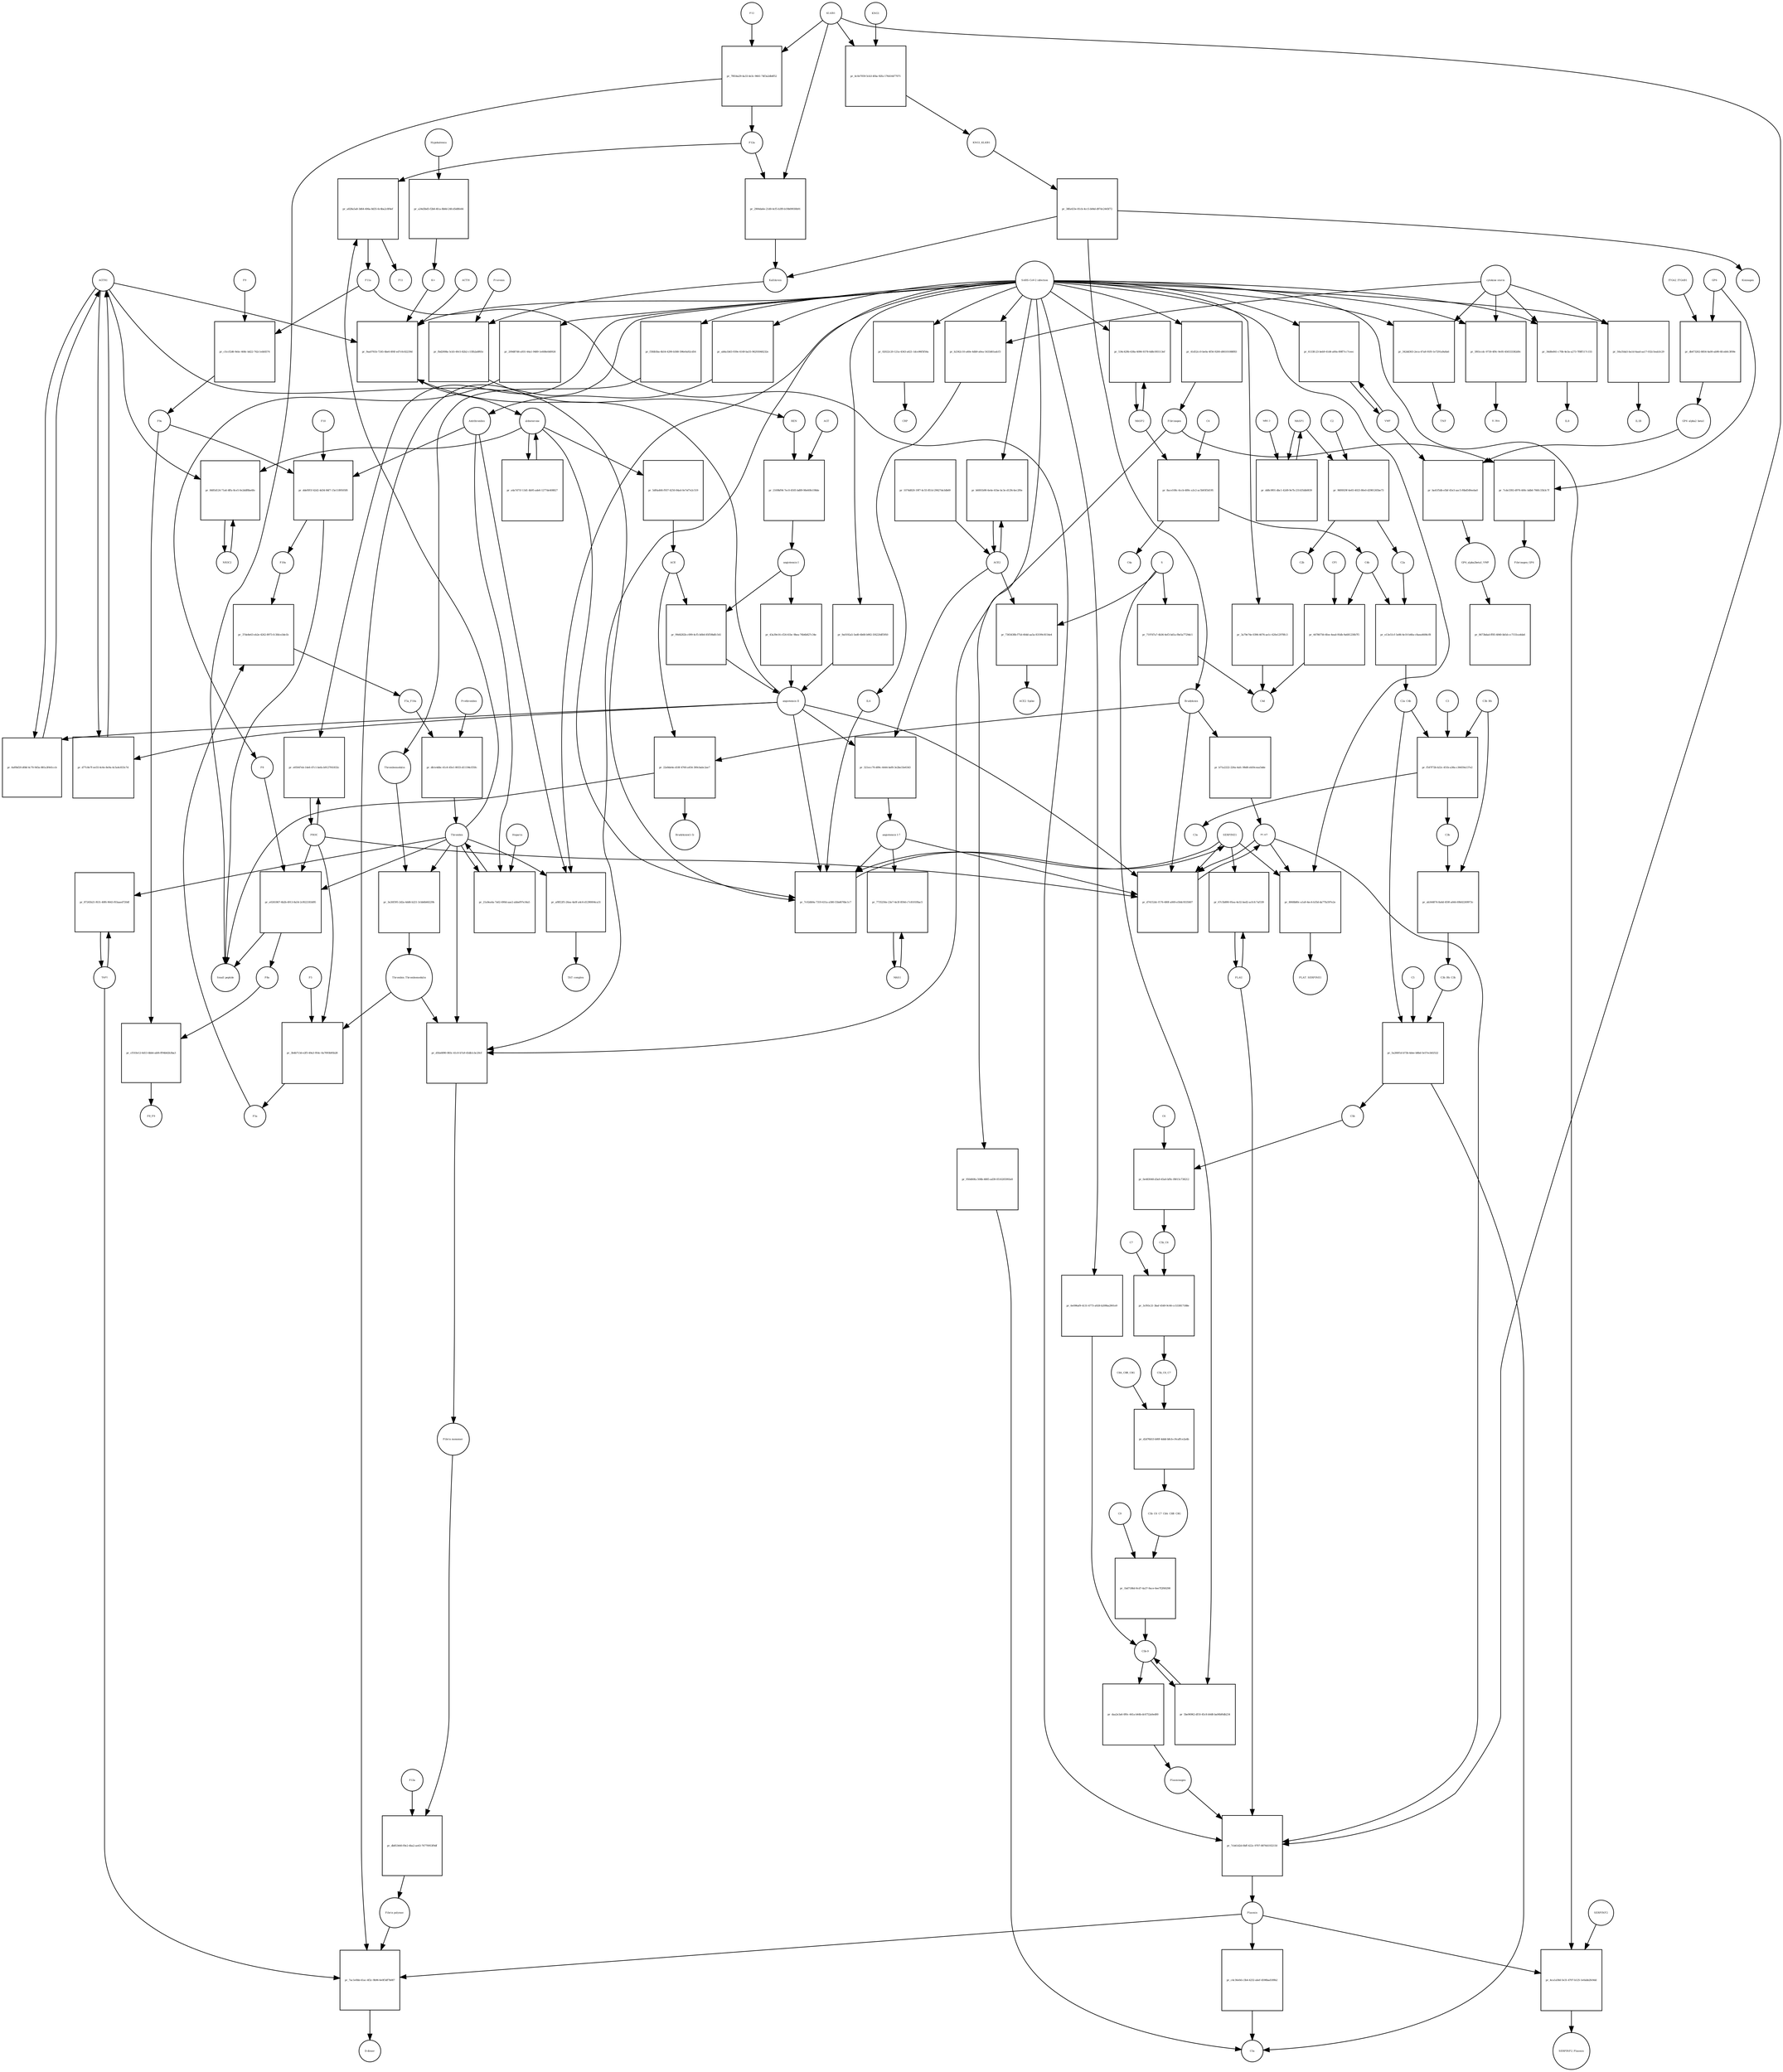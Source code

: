strict digraph  {
F8 [annotation="urn_miriam_hgnc_3546|urn_miriam_taxonomy_9606", bipartite=0, cls=macromolecule, fontsize=4, label=F8, shape=circle];
"pr_e0261867-4b2b-4913-8a54-2cf622183d95" [annotation="", bipartite=1, cls=process, fontsize=4, label="pr_e0261867-4b2b-4913-8a54-2cf622183d95", shape=square];
"Small peptide" [annotation=urn_miriam_mesh_D010446, bipartite=0, cls=macromolecule, fontsize=4, label="Small peptide", shape=circle];
F8a [annotation="urn_miriam_hgnc.symbol_F8|urn_miriam_mesh_D015944|urn_miriam_taxonomy_9606", bipartite=0, cls=macromolecule, fontsize=4, label=F8a, shape=circle];
Thrombin [annotation="urn_miriam_hgnc_3535|urn_miriam_taxonomy_9606", bipartite=0, cls=macromolecule, fontsize=4, label=Thrombin, shape=circle];
PROC [annotation="urn_miriam_hgnc_9451|urn_miriam_taxonomy_9606", bipartite=0, cls=macromolecule, fontsize=4, label=PROC, shape=circle];
AGTR1 [annotation=urn_miriam_hgnc_336, bipartite=0, cls=macromolecule, fontsize=4, label=AGTR1, shape=circle];
"pr_6af0bf20-d0bf-4c70-945a-881a3f441ccb" [annotation="", bipartite=1, cls=process, fontsize=4, label="pr_6af0bf20-d0bf-4c70-945a-881a3f441ccb", shape=square];
"angiotensin II" [annotation="urn_miriam_obo.chebi_CHEBI%3A2718|urn_miriam_taxonomy_9606", bipartite=0, cls="simple chemical", fontsize=4, label="angiotensin II", shape=circle];
NR3C2 [annotation="", bipartite=0, cls=macromolecule, fontsize=4, label=NR3C2, shape=circle];
"pr_8485d124-71a6-4ffa-8ce5-0e2ddf8be6fe" [annotation="", bipartite=1, cls=process, fontsize=4, label="pr_8485d124-71a6-4ffa-8ce5-0e2ddf8be6fe", shape=square];
aldosterone [annotation="urn_miriam_obo.chebi_CHEBI%3A27584", bipartite=0, cls="simple chemical", fontsize=4, label=aldosterone, shape=circle];
"pr_a4a7d71f-13d1-4b95-ade6-1277de408827" [annotation="", bipartite=1, cls=process, fontsize=4, label="pr_a4a7d71f-13d1-4b95-ade6-1277de408827", shape=square];
SERPINE1 [annotation="", bipartite=0, cls=macromolecule, fontsize=4, label=SERPINE1, shape=circle];
"pr_7c02db9a-7319-431a-a580-55bd476bc1c7" [annotation="", bipartite=1, cls=process, fontsize=4, label="pr_7c02db9a-7319-431a-a580-55bd476bc1c7", shape=square];
"angiotensin I-7" [annotation="urn_miriam_obo.chebi_CHEBI%3A55438|urn_miriam_taxonomy_9606", bipartite=0, cls="simple chemical", fontsize=4, label="angiotensin I-7", shape=circle];
IL6 [annotation="urn_miriam_hgnc_6018|urn_miriam_taxonomy_9606", bipartite=0, cls=macromolecule, fontsize=4, label=IL6, shape=circle];
"pr_9aa0761b-7245-4be6-8f4f-ed7c0c82239d" [annotation="", bipartite=1, cls=process, fontsize=4, label="pr_9aa0761b-7245-4be6-8f4f-ed7c0c82239d", shape=square];
"SARS-CoV-2 infection" [annotation="urn_miriam_taxonomy_2697049|urn_miriam_mesh_D012327", bipartite=0, cls=phenotype, fontsize=4, label="SARS-CoV-2 infection", shape=circle];
"K+" [annotation="urn_miriam_obo.chebi_CHEBI%3A29103", bipartite=0, cls="simple chemical", fontsize=4, label="K+", shape=circle];
ACTH [annotation=urn_miriam_hgnc_9201, bipartite=0, cls="simple chemical", fontsize=4, label=ACTH, shape=circle];
"pr_9a0192a5-5ed0-4b68-b902-5f4220df5950" [annotation="", bipartite=1, cls=process, fontsize=4, label="pr_9a0192a5-5ed0-4b68-b902-5f4220df5950", shape=square];
Bradykinin [annotation="urn_miriam_obo.chebi_CHEBI%3A3165|urn_miriam_taxonomy_9606", bipartite=0, cls=macromolecule, fontsize=4, label=Bradykinin, shape=circle];
"pr_22e8de4e-d18f-4760-a454-300cbabc2ae7" [annotation="", bipartite=1, cls=process, fontsize=4, label="pr_22e8de4e-d18f-4760-a454-300cbabc2ae7", shape=square];
"Bradykinin(1-5)" [annotation="urn_miriam_mesh_C079000|urn_miriam_taxonomy_9606", bipartite=0, cls=macromolecule, fontsize=4, label="Bradykinin(1-5)", shape=circle];
ACE [annotation="urn_miriam_hgnc_2707|urn_miriam_taxonomy_9606", bipartite=0, cls=macromolecule, fontsize=4, label=ACE, shape=circle];
"pr_b71a2222-226a-4afc-98d8-eb50ceaa5dde" [annotation="", bipartite=1, cls=process, fontsize=4, label="pr_b71a2222-226a-4afc-98d8-eb50ceaa5dde", shape=square];
PLAT [annotation="urn_miriam_hgnc_9051|urn_miriam_taxonomy_9606", bipartite=0, cls=macromolecule, fontsize=4, label=PLAT, shape=circle];
"pr_d77c8e7f-ee55-4c6e-8e9a-4c5a4c833c7d" [annotation="", bipartite=1, cls=process, fontsize=4, label="pr_d77c8e7f-ee55-4c6e-8e9a-4c5a4c833c7d", shape=square];
MAS1 [annotation="", bipartite=0, cls=macromolecule, fontsize=4, label=MAS1, shape=circle];
"pr_7735256e-23e7-4e3f-859d-c7c8101f8ac5" [annotation="", bipartite=1, cls=process, fontsize=4, label="pr_7735256e-23e7-4e3f-859d-c7c8101f8ac5", shape=square];
Fibrinogen [annotation="urn_miriam_pubmed_19296670|urn_miriam_obo.go_GO%3A0005577|urn_miriam_hgnc_3661|urn_miriam_hgnc_3662|urn_miriam_hgnc_3694|urn_miriam_taxonomy_9606", bipartite=0, cls=complex, fontsize=4, label=Fibrinogen, shape=circle];
"pr_7cde3392-d976-400c-bdb6-766fc33b3c7f" [annotation="", bipartite=1, cls=process, fontsize=4, label="pr_7cde3392-d976-400c-bdb6-766fc33b3c7f", shape=square];
GP6 [annotation="urn_miriam_hgnc_HGNC%3A14388|urn_miriam_taxonomy_9606", bipartite=0, cls=macromolecule, fontsize=4, label=GP6, shape=circle];
Fibrinogen_GP6 [annotation="urn_miriam_pubmed_19296670|urn_miriam_obo.go_GO%3A0005577|urn_miriam_hgnc_HGNC%3A14388|urn_miriam_taxonomy_9606", bipartite=0, cls=complex, fontsize=4, label=Fibrinogen_GP6, shape=circle];
GP6_alpha2_beta1 [annotation="urn_miriam_pubmed_25051961|urn_miriam_taxonomy_10090|urn_miriam_hgnc_14338|urn_miriam_hgnc_6137|urn_miriam_hgnc_6153", bipartite=0, cls=complex, fontsize=4, label=GP6_alpha2_beta1, shape=circle];
"pr_ba41f5db-e5bf-45e3-aac5-f6bd549eeba0" [annotation="", bipartite=1, cls=process, fontsize=4, label="pr_ba41f5db-e5bf-45e3-aac5-f6bd549eeba0", shape=square];
VWF [annotation="urn_miriam_hgnc_12726|urn_miriam_taxonomy_9606", bipartite=0, cls=macromolecule, fontsize=4, label=VWF, shape=circle];
GP6_alpha2beta1_VWF [annotation="urn_miriam_pubmed_25051961|urn_miriam_taxonomy_10090|urn_miriam_hgnc_14338|urn_miriam_hgnc_6137|urn_miriam_hgnc_6153|urn_miriam_hgnc_12726", bipartite=0, cls=complex, fontsize=4, label=GP6_alpha2beta1_VWF, shape=circle];
"pr_db473262-8854-4a00-ab90-6fceb0c3f09e" [annotation="", bipartite=1, cls=process, fontsize=4, label="pr_db473262-8854-4a00-ab90-6fceb0c3f09e", shape=square];
ITGA2_ITGAB1 [annotation="urn_miriam_intact_EBI-16428357|urn_miriam_hgnc_6137|urn_miriam_hgnc_6153|urn_miriam_taxonomy_9606", bipartite=0, cls=complex, fontsize=4, label=ITGA2_ITGAB1, shape=circle];
"pr_8473bdad-ff85-4840-bb5d-cc7155ca4da6" [annotation="", bipartite=1, cls="omitted process", fontsize=4, label="pr_8473bdad-ff85-4840-bb5d-cc7155ca4da6", shape=square];
"Fibrin polymer" [annotation="urn_miriam_mesh_C465961|urn_miriam_taxonomy_9606", bipartite=0, cls=macromolecule, fontsize=4, label="Fibrin polymer", shape=circle];
"pr_7ac1e0bb-41ac-4f2c-9b96-6e0f3df7b087" [annotation="", bipartite=1, cls=process, fontsize=4, label="pr_7ac1e0bb-41ac-4f2c-9b96-6e0f3df7b087", shape=square];
"D-dimer" [annotation="urn_miriam_pubmed_19008457|urn_miriam_mesh_C036309|urn_miriam_taxonomy_9606", bipartite=0, cls=macromolecule, fontsize=4, label="D-dimer", shape=circle];
Plasmin [annotation="urn_miriam_hgnc.symbol_PLG|urn_miriam_mesh_D005341|urn_miriam_brenda_3.4.21.7|urn_miriam_taxonomy_9606", bipartite=0, cls=macromolecule, fontsize=4, label=Plasmin, shape=circle];
TAFI [annotation="urn_miriam_hgnc_1546|urn_miriam_taxonomy_9606", bipartite=0, cls=macromolecule, fontsize=4, label=TAFI, shape=circle];
"Fibrin monomer" [annotation="urn_miriam_mesh_C011468|urn_miriam_taxonomy_9606", bipartite=0, cls=macromolecule, fontsize=4, label="Fibrin monomer", shape=circle];
"pr_db853440-f0e2-4ba2-ae43-76770953f9df" [annotation="", bipartite=1, cls=process, fontsize=4, label="pr_db853440-f0e2-4ba2-ae43-76770953f9df", shape=square];
F13a [annotation="urn_miriam_hgnc.symbol_F13|urn_miriam_mesh_D026122|urn_miriam_brenda_2.3.2.13|urn_miriam_taxonomy_9606", bipartite=0, cls=macromolecule, fontsize=4, label=F13a, shape=circle];
"pr_342dd363-2eca-47a8-91f0-1e7291a9a8a6" [annotation="", bipartite=1, cls=process, fontsize=4, label="pr_342dd363-2eca-47a8-91f0-1e7291a9a8a6", shape=square];
TNF [annotation="urn_miriam_hgnc_11892|urn_miriam_taxonomy_9606", bipartite=0, cls=macromolecule, fontsize=4, label=TNF, shape=circle];
"cytokine storm" [annotation="urn_miriam_pubmed_2504360|urn_miriam_taxonomy_9606", bipartite=0, cls=phenotype, fontsize=4, label="cytokine storm", shape=circle];
"pr_c4c36e0d-c3b4-4232-abef-4598bad189b2" [annotation="", bipartite=1, cls=process, fontsize=4, label="pr_c4c36e0d-c3b4-4232-abef-4598bad189b2", shape=square];
C5a [annotation="urn_miriam_hgnc.symbol_C5|urn_miriam_mesh_D015936|urn_miriam_taxonomy_9606", bipartite=0, cls=macromolecule, fontsize=4, label=C5a, shape=circle];
"pr_daa2e3a6-0f0c-441a-b44b-dc6752a0ed00" [annotation="", bipartite=1, cls=process, fontsize=4, label="pr_daa2e3a6-0f0c-441a-b44b-dc6752a0ed00", shape=square];
Plasminogen [annotation="urn_miriam_hgnc_9071|urn_miriam_taxonomy_9606", bipartite=0, cls=macromolecule, fontsize=4, label=Plasminogen, shape=circle];
"C5b-9" [annotation="urn_miriam_obo.go_GO%3A0005579|urn_miriam_mesh_D015938|urn_miriam_mesh_D050776|urn_miriam_hgnc_1339|urn_miriam_hgnc_1346|urn_miriam_hgnc_1352|urn_miriam_hgnc_1353|urn_miriam_hgnc_1354|urn_miriam_hgnc_1358|urn_miriam_taxonomy_9606", bipartite=0, cls=complex, fontsize=4, label="C5b-9", shape=circle];
C2 [annotation="urn_miriam_hgnc_1248|urn_miriam_taxonomy_9606", bipartite=0, cls=macromolecule, fontsize=4, label=C2, shape=circle];
"pr_96f6929f-6e65-4023-80e0-d2981265be73" [annotation="", bipartite=1, cls=process, fontsize=4, label="pr_96f6929f-6e65-4023-80e0-d2981265be73", shape=square];
C2a [annotation="urn_miriam_hgnc.symbol_C2|urn_miriam_mesh_D050678|urn_miriam_taxonomy_9606", bipartite=0, cls=macromolecule, fontsize=4, label=C2a, shape=circle];
C2b [annotation="urn_miriam_hgnc.symbol_C2|urn_miriam_mesh_D050679|urn_miriam_taxonomy_9606", bipartite=0, cls=macromolecule, fontsize=4, label=C2b, shape=circle];
MASP1 [annotation="urn_miriam_hgnc_6901|urn_miriam_taxonomy_9606", bipartite=0, cls=macromolecule, fontsize=4, label=MASP1, shape=circle];
"pr_5f65ccdc-9730-4f9c-9e95-456533382d9c" [annotation="", bipartite=1, cls=process, fontsize=4, label="pr_5f65ccdc-9730-4f9c-9e95-456533382d9c", shape=square];
IL2RA [annotation="urn_miriam_hgnc_6008|urn_miriam_taxonomy_9606", bipartite=0, cls=macromolecule, fontsize=4, label=IL2RA, shape=circle];
"pr_34d8e841-c70b-4e3a-a273-7f8ff117c155" [annotation="", bipartite=1, cls=process, fontsize=4, label="pr_34d8e841-c70b-4e3a-a273-7f8ff117c155", shape=square];
IL8 [annotation="urn_miriam_hgnc_6025|urn_miriam_taxonomy_9606", bipartite=0, cls=macromolecule, fontsize=4, label=IL8, shape=circle];
"pr_950d60fa-508b-4885-ad39-0516205993e8" [annotation="", bipartite=1, cls=process, fontsize=4, label="pr_950d60fa-508b-4885-ad39-0516205993e8", shape=square];
"pr_b2342c10-a40e-4db9-a0ea-5433d61adcf3" [annotation="", bipartite=1, cls=process, fontsize=4, label="pr_b2342c10-a40e-4db9-a0ea-5433d61adcf3", shape=square];
"pr_50a35da5-ba1d-4aad-aa17-032c5eab3c29" [annotation="", bipartite=1, cls=process, fontsize=4, label="pr_50a35da5-ba1d-4aad-aa17-032c5eab3c29", shape=square];
IL1B [annotation="urn_miriam_hgnc_5992|urn_miriam_taxonomy_9606", bipartite=0, cls=macromolecule, fontsize=4, label=IL1B, shape=circle];
Prorenin [annotation="urn_miriam_hgnc_9958|urn_miriam_taxonomy_9606", bipartite=0, cls=macromolecule, fontsize=4, label=Prorenin, shape=circle];
"pr_fbd2008a-5cb5-49c5-82b2-c15fb2a8f65c" [annotation="", bipartite=1, cls=process, fontsize=4, label="pr_fbd2008a-5cb5-49c5-82b2-c15fb2a8f65c", shape=square];
REN [annotation="urn_miriam_hgnc.symbol_REN|urn_miriam_taxonomy_9606", bipartite=0, cls=macromolecule, fontsize=4, label=REN, shape=circle];
Kallikrein [annotation="urn_miriam_hgnc.symbol_KLKB1|urn_miriam_mesh_D020842|urn_miriam_brenda_3.4.21.34|urn_miriam_taxonomy_9606", bipartite=0, cls=macromolecule, fontsize=4, label=Kallikrein, shape=circle];
KLKB1 [annotation="urn_miriam_hgnc_6371|urn_miriam_taxonomy_9606", bipartite=0, cls=macromolecule, fontsize=4, label=KLKB1, shape=circle];
"pr_2904da6e-21d0-4cf5-b3f9-b19b09930b91" [annotation="", bipartite=1, cls=process, fontsize=4, label="pr_2904da6e-21d0-4cf5-b3f9-b19b09930b91", shape=square];
F12a [annotation="urn_miriam_hgnc.symbol_F12|urn_miriam_mesh_D015956|urn_miriam_brenda_3.4.21.38|urn_miriam_taxonomy_9606", bipartite=0, cls=macromolecule, fontsize=4, label=F12a, shape=circle];
"pr_f3fdb5ba-4b54-4290-b588-596e0a92cd54" [annotation="", bipartite=1, cls=process, fontsize=4, label="pr_f3fdb5ba-4b54-4290-b588-596e0a92cd54", shape=square];
Thrombomodulin [annotation="urn_miriam_hgnc_11784|urn_miriam_taxonomy_9606", bipartite=0, cls=macromolecule, fontsize=4, label=Thrombomodulin, shape=circle];
"pr_4ca1a58d-5e31-4707-b125-1e0abb2fe9dd" [annotation="", bipartite=1, cls=process, fontsize=4, label="pr_4ca1a58d-5e31-4707-b125-1e0abb2fe9dd", shape=square];
SERPINF2 [annotation="urn_miriam_hgnc_9075|urn_miriam_taxonomy_9606", bipartite=0, cls=macromolecule, fontsize=4, label=SERPINF2, shape=circle];
SERPINF2_Plasmin [annotation="urn_miriam_pubmed_2437112|urn_miriam_biogrid_314240|urn_miriam_hgnc_9075|urn_miriam_mesh_D005341|urn_miriam_taxonomy_9606", bipartite=0, cls=complex, fontsize=4, label=SERPINF2_Plasmin, shape=circle];
"pr_3a79e74e-0396-4676-ae1c-620e12978fc3" [annotation="", bipartite=1, cls=process, fontsize=4, label="pr_3a79e74e-0396-4676-ae1c-620e12978fc3", shape=square];
C4d [annotation="urn_miriam_hgnc.symbol_C4b|urn_miriam_mesh_C032261|urn_miriam_taxonomy_9606", bipartite=0, cls=macromolecule, fontsize=4, label=C4d, shape=circle];
"pr_6e096af9-4131-4773-a928-b209ba2901e9" [annotation="", bipartite=1, cls=process, fontsize=4, label="pr_6e096af9-4131-4773-a928-b209ba2901e9", shape=square];
"pr_e05047eb-14e6-47c1-befa-b9127f41832c" [annotation="", bipartite=1, cls=process, fontsize=4, label="pr_e05047eb-14e6-47c1-befa-b9127f41832c", shape=square];
"pr_6133fc23-beb9-41d4-a00a-89ff7cc7ceec" [annotation="", bipartite=1, cls=process, fontsize=4, label="pr_6133fc23-beb9-41d4-a00a-89ff7cc7ceec", shape=square];
"pr_02022c20-121a-4343-a621-1dce96f5f56a" [annotation="", bipartite=1, cls=process, fontsize=4, label="pr_02022c20-121a-4343-a621-1dce96f5f56a", shape=square];
CRP [annotation="urn_miriam_hgnc_2367|urn_miriam_taxonomy_9606", bipartite=0, cls=macromolecule, fontsize=4, label=CRP, shape=circle];
"pr_5be96962-df10-45c8-b0d8-ba06bf6db234" [annotation="", bipartite=1, cls=process, fontsize=4, label="pr_5be96962-df10-45c8-b0d8-ba06bf6db234", shape=square];
S [annotation="urn_miriam_uniprot_P0DTC2|urn_miriam_uniprot_P59594|urn_miriam_taxonomy_2697049", bipartite=0, cls=macromolecule, fontsize=4, label=S, shape=circle];
"pr_7197d7a7-4b36-4ef3-bd1a-f8e5a7729dc1" [annotation="", bipartite=1, cls=process, fontsize=4, label="pr_7197d7a7-4b36-4ef3-bd1a-f8e5a7729dc1", shape=square];
"pr_321ecc70-d09c-4444-bef8-3e2be33e6343" [annotation="", bipartite=1, cls=process, fontsize=4, label="pr_321ecc70-d09c-4444-bef8-3e2be33e6343", shape=square];
ACE2 [annotation="urn_miriam_hgnc_13557|urn_miriam_taxonomy_9606", bipartite=0, cls=macromolecule, fontsize=4, label=ACE2, shape=circle];
"pr_1074d820-19f7-4c55-851d-29627de3db69" [annotation="", bipartite=1, cls=process, fontsize=4, label="pr_1074d820-19f7-4c55-851d-29627de3db69", shape=square];
"pr_7365438b-f75d-40dd-aa5a-83199c8154e4" [annotation="", bipartite=1, cls=process, fontsize=4, label="pr_7365438b-f75d-40dd-aa5a-83199c8154e4", shape=square];
ACE2_Spike [annotation="urn_miriam_pdb_6CS2|urn_miriam_hgnc_13557|urn_miriam_uniprot_P0DTC2|urn_miriam_taxonomy_9606|urn_miriam_taxonomy_2697049", bipartite=0, cls=complex, fontsize=4, label=ACE2_Spike, shape=circle];
"pr_b6001b90-6e4e-41be-bc3e-d129c4ec2f0e" [annotation="", bipartite=1, cls=process, fontsize=4, label="pr_b6001b90-6e4e-41be-bc3e-d129c4ec2f0e", shape=square];
"pr_ab6a1b63-939e-4149-ba55-96293048232e" [annotation="", bipartite=1, cls=process, fontsize=4, label="pr_ab6a1b63-939e-4149-ba55-96293048232e", shape=square];
Antithrombin [annotation="urn_miriam_hgnc_775|urn_miriam_taxonomy_9606", bipartite=0, cls=macromolecule, fontsize=4, label=Antithrombin, shape=circle];
"pr_209d87d6-a931-44a1-9489-1e608e0d0926" [annotation="", bipartite=1, cls=process, fontsize=4, label="pr_209d87d6-a931-44a1-9489-1e608e0d0926", shape=square];
C4b [annotation="urn_miriam_hgnc_1324|urn_miriam_taxonomy_9606", bipartite=0, cls=macromolecule, fontsize=4, label=C4b, shape=circle];
"pr_44786756-6fee-4ead-95db-9a681230b7f1" [annotation="", bipartite=1, cls=process, fontsize=4, label="pr_44786756-6fee-4ead-95db-9a681230b7f1", shape=square];
CFI [annotation="urn_miriam_hgnc_2771|urn_miriam_taxonomy_9606", bipartite=0, cls=macromolecule, fontsize=4, label=CFI, shape=circle];
C3b [annotation="urn_miriam_hgnc.symbol_C3|urn_miriam_mesh_D003179|urn_miriam_taxonomy_9606", bipartite=0, cls=macromolecule, fontsize=4, label=C3b, shape=circle];
"pr_ab344874-8a6d-459f-a644-69b02269973c" [annotation="", bipartite=1, cls=process, fontsize=4, label="pr_ab344874-8a6d-459f-a644-69b02269973c", shape=square];
C3b_Bb [annotation="urn_miriam_pubmed_12440962|urn_miriam_brenda_3.4.21.47|urn_miriam_mesh_D051561|urn_miriam_mesh_D003179|urn_miriam_hgnc_1037|urn_miriam_taxonomy_9606", bipartite=0, cls=complex, fontsize=4, label=C3b_Bb, shape=circle];
C3b_Bb_C3b [annotation="urn_miriam_pubmed_12440962|urn_miriam_brenda_34.4.21.47|urn_miriam_mesh_D051566|urn_miriam_mesh_D003179|urn_miriam_hgnc_1037|urn_miriam_taxonomy_9606", bipartite=0, cls=complex, fontsize=4, label=C3b_Bb_C3b, shape=circle];
"pr_e13e51cf-5e86-4e10-b40a-c8aea4606cf8" [annotation="", bipartite=1, cls=process, fontsize=4, label="pr_e13e51cf-5e86-4e10-b40a-c8aea4606cf8", shape=square];
C2a_C4b [annotation="urn_miriam_mesh_D051574|urn_miriam_brenda_3.4.21.43|urn_miriam_mesh_D050678|urn_miriam_hgnc_1324|urn_miriam_taxonomy_9606", bipartite=0, cls=complex, fontsize=4, label=C2a_C4b, shape=circle];
C4 [annotation="urn_miriam_mesh_D00318|urn_miriam_taxonomy_9606", bipartite=0, cls=macromolecule, fontsize=4, label=C4, shape=circle];
"pr_8ace108c-6ccb-489c-a3c2-ac5b93f3d195" [annotation="", bipartite=1, cls=process, fontsize=4, label="pr_8ace108c-6ccb-489c-a3c2-ac5b93f3d195", shape=square];
C4a [annotation="urn_miriam_hgnc_1323|urn_miriam_taxonomy_9606", bipartite=0, cls=macromolecule, fontsize=4, label=C4a, shape=circle];
MASP2 [annotation="urn_miriam_hgnc_6902|urn_miriam_taxonomy_9606", bipartite=0, cls=macromolecule, fontsize=4, label=MASP2, shape=circle];
"pr_dd8c9f01-dbc1-42d9-9e7b-231435db0839" [annotation="", bipartite=1, cls=process, fontsize=4, label="pr_dd8c9f01-dbc1-42d9-9e7b-231435db0839", shape=square];
MBL2 [annotation="urn_miriam_hgnc_6902|urn_miriam_taxonomy_9606", bipartite=0, cls=macromolecule, fontsize=4, label=MBL2, shape=circle];
"pr_534c429b-438a-4096-9378-6d8c093113ef" [annotation="", bipartite=1, cls=process, fontsize=4, label="pr_534c429b-438a-4096-9378-6d8c093113ef", shape=square];
PLAU [annotation="urn_miriam_hgnc_9052|urn_miriam_taxonomy_9606", bipartite=0, cls=macromolecule, fontsize=4, label=PLAU, shape=circle];
"pr_67c5b890-95ea-4e32-bed2-acfcfc7af339" [annotation="", bipartite=1, cls=process, fontsize=4, label="pr_67c5b890-95ea-4e32-bed2-acfcfc7af339", shape=square];
C5b_C6_C7_C8A_C8B_C8G [annotation="urn_miriam_pubmed_28630159|urn_miriam_mesh_C042295|urn_miriam_mesh_D050776|urn_miriam_hgnc_1339|urn_miriam_hgnc_1352|urn_miriam_hgnc_1353|urn_miriam_hgnc_1354|urn_miriam_taxonomy_9606", bipartite=0, cls=complex, fontsize=4, label=C5b_C6_C7_C8A_C8B_C8G, shape=circle];
"pr_1bd7186d-9cd7-4a37-9ace-6ee7f2f60298" [annotation="", bipartite=1, cls=process, fontsize=4, label="pr_1bd7186d-9cd7-4a37-9ace-6ee7f2f60298", shape=square];
C9 [annotation="urn_miriam_hgnc_1358|urn_miriam_taxonomy_9606", bipartite=0, cls=macromolecule, fontsize=4, label=C9, shape=circle];
C5b_C6_C7 [annotation="urn_miriam_pubmed_28630159|urn_miriam_mesh_C037453|urn_miriam_mesh_D050776|urn_miriam_hgnc_1339|urn_miriam_hgnc_1346|urn_miriam_taxonomy_9606", bipartite=0, cls=complex, fontsize=4, label=C5b_C6_C7, shape=circle];
"pr_d2d76b53-b00f-4ddd-b8cb-c9caffce2a4b" [annotation="", bipartite=1, cls=process, fontsize=4, label="pr_d2d76b53-b00f-4ddd-b8cb-c9caffce2a4b", shape=square];
C8A_C8B_C8G [annotation="urn_miriam_mesh_D003185|urn_miriam_hgnc_1353|urn_miriam_hgnc_1352|urn_miriam_hgnc_1354|urn_miriam_taxonomy_9606", bipartite=0, cls=complex, fontsize=4, label=C8A_C8B_C8G, shape=circle];
C5b_C6 [annotation="urn_miriam_mesh_C050974|urn_miriam_mesh_D050776|urn_miriam_hgnc_1339|urn_miriam_taxonomy_9606", bipartite=0, cls=complex, fontsize=4, label=C5b_C6, shape=circle];
"pr_3cf93c21-3baf-4549-9c66-cc533817188e" [annotation="", bipartite=1, cls=process, fontsize=4, label="pr_3cf93c21-3baf-4549-9c66-cc533817188e", shape=square];
C7 [annotation="urn_miriam_hgnc_HGNC%3A1346|urn_miriam_taxonomy_9606", bipartite=0, cls=macromolecule, fontsize=4, label=C7, shape=circle];
C5b [annotation="urn_miriam_hgnc.symbol_C5|urn_miriam_mesh_D050776|urn_miriam_taxonomy_9606", bipartite=0, cls=macromolecule, fontsize=4, label=C5b, shape=circle];
"pr_0e483048-d3a9-45a0-bf9c-f8015c738212" [annotation="", bipartite=1, cls=process, fontsize=4, label="pr_0e483048-d3a9-45a0-bf9c-f8015c738212", shape=square];
C6 [annotation="urn_miriam_hgnc_1339|urn_miriam_taxonomy_9606", bipartite=0, cls=macromolecule, fontsize=4, label=C6, shape=circle];
C5 [annotation="urn_miriam_hgnc_1331|urn_miriam_taxonomy_9606", bipartite=0, cls=macromolecule, fontsize=4, label=C5, shape=circle];
"pr_5a260f1d-b73b-4dee-b8bd-5e57ecb02522" [annotation="", bipartite=1, cls=process, fontsize=4, label="pr_5a260f1d-b73b-4dee-b8bd-5e57ecb02522", shape=square];
C3 [annotation="urn_miriam_hgnc_1318|urn_miriam_taxonomy_9606", bipartite=0, cls=macromolecule, fontsize=4, label=C3, shape=circle];
"pr_f547f72b-b22c-451b-a38a-c36459a137e2" [annotation="", bipartite=1, cls=process, fontsize=4, label="pr_f547f72b-b22c-451b-a38a-c36459a137e2", shape=square];
C3a [annotation="urn_miriam_hgnc.symbol_C3|urn_miriam_mesh_D015926|urn_miriam_taxonomy_9606", bipartite=0, cls=macromolecule, fontsize=4, label=C3a, shape=circle];
"pr_3e26f395-2d2a-4dd6-b221-3cbb6b66229b" [annotation="", bipartite=1, cls=process, fontsize=4, label="pr_3e26f395-2d2a-4dd6-b221-3cbb6b66229b", shape=square];
Thrombin_Thrombomodulin [annotation="urn_miriam_pubmed_6282863|urn_miriam_taxonomy_9986|urn_miriam_biogrid_283352|urn_miriam_mesh_D013917|urn_miriam_hgnc_11784", bipartite=0, cls=complex, fontsize=4, label=Thrombin_Thrombomodulin, shape=circle];
"pr_d5fa6890-083c-41c0-b7a9-45db1cbc20cf" [annotation="", bipartite=1, cls=process, fontsize=4, label="pr_d5fa6890-083c-41c0-b7a9-45db1cbc20cf", shape=square];
KNG1_KLKB1 [annotation="urn_miriam_pubmed_17598838|urn_miriam_intact_EBI-10087151|urn_miriam_hgnc_6371|urn_miriam_hgnc_6383|urn_miriam_taxonomy_9606", bipartite=0, cls=complex, fontsize=4, label=KNG1_KLKB1, shape=circle];
"pr_38fa433e-81cb-4cc5-b84d-d97dc2445f72" [annotation="", bipartite=1, cls=process, fontsize=4, label="pr_38fa433e-81cb-4cc5-b84d-d97dc2445f72", shape=square];
Kininogen [annotation="urn_miriam_hgnc.symbol_KNG1|urn_miriam_mesh_D019679|urn_miriam_taxonomy_9606", bipartite=0, cls=macromolecule, fontsize=4, label=Kininogen, shape=circle];
"pr_41d52cc0-be0a-4f56-9200-d06101088f83" [annotation="", bipartite=1, cls=process, fontsize=4, label="pr_41d52cc0-be0a-4f56-9200-d06101088f83", shape=square];
"angiotensin I" [annotation="urn_miriam_obo.chebi_CHEBI%3A2718|urn_miriam_taxonomy_9606", bipartite=0, cls="simple chemical", fontsize=4, label="angiotensin I", shape=circle];
"pr_43a39e16-cf24-41bc-9bea-76b4b827c34e" [annotation="", bipartite=1, cls=process, fontsize=4, label="pr_43a39e16-cf24-41bc-9bea-76b4b827c34e", shape=square];
"pr_8068b80c-a1a9-4ec4-b35d-da77fa597e2e" [annotation="", bipartite=1, cls=process, fontsize=4, label="pr_8068b80c-a1a9-4ec4-b35d-da77fa597e2e", shape=square];
PLAT_SERPINE1 [annotation="urn_miriam_pubmed_22449964|urn_miriam_intact_EBI-7800882|urn_miriam_hgnc_9051|urn_miriam_hgnc_8593|urn_miriam_taxonomy_9606", bipartite=0, cls=complex, fontsize=4, label=PLAT_SERPINE1, shape=circle];
"pr_87245b21-f631-40f6-9643-f03aaed720df" [annotation="", bipartite=1, cls=process, fontsize=4, label="pr_87245b21-f631-40f6-9643-f03aaed720df", shape=square];
"pr_d74152dc-f176-480f-a069-e50dc9335607" [annotation="", bipartite=1, cls=process, fontsize=4, label="pr_d74152dc-f176-480f-a069-e50dc9335607", shape=square];
"pr_af8f22f5-26ea-4a0f-a4c6-d1290004ca31" [annotation="", bipartite=1, cls=process, fontsize=4, label="pr_af8f22f5-26ea-4a0f-a4c6-d1290004ca31", shape=square];
"TAT complex" [annotation="urn_miriam_pubmed_22930518|urn_miriam_mesh_C046193|urn_miriam_mesh_D013917|urn_miriam_hgnc_775|urn_miriam_taxonomy_9606", bipartite=0, cls=complex, fontsize=4, label="TAT complex", shape=circle];
"pr_7cb61d2d-0bff-422c-9707-887641932150" [annotation="", bipartite=1, cls=process, fontsize=4, label="pr_7cb61d2d-0bff-422c-9707-887641932150", shape=square];
F11a [annotation="urn_miriam_hgnc.symbol_F11|urn_miriam_mesh_D015945|urn_miriam_brenda_3.4.21.27|urn_miriam_taxonomy_9606", bipartite=0, cls=macromolecule, fontsize=4, label=F11a, shape=circle];
"pr_21a9ea4a-7a62-490d-aae2-abbef97e34a5" [annotation="", bipartite=1, cls=process, fontsize=4, label="pr_21a9ea4a-7a62-490d-aae2-abbef97e34a5", shape=square];
Heparin [annotation="urn_miriam_pubmed_708377|urn_miriam_obo.chebi_CHEBI%3A28304|urn_miriam_taxonomy_9606", bipartite=0, cls="simple chemical", fontsize=4, label=Heparin, shape=circle];
Prothrombin [annotation="urn_miriam_hgnc_3535|urn_miriam_taxonomy_9606", bipartite=0, cls=macromolecule, fontsize=4, label=Prothrombin, shape=circle];
"pr_db1e4dbc-41c6-45e1-8033-d11194cf35fc" [annotation="", bipartite=1, cls=process, fontsize=4, label="pr_db1e4dbc-41c6-45e1-8033-d11194cf35fc", shape=square];
F5a_F10a [annotation="urn_miriam_pubmed_2303476|urn_miriam_mesh_C022475|urn_miriam_mesh_D15943|urn_miriam_mesh_D015951|urn_miriam_taxonomy_9606", bipartite=0, cls=complex, fontsize=4, label=F5a_F10a, shape=circle];
F10a [annotation="urn_miriam_hgnc.symbol_F10|urn_miriam_mesh_D015951|urn_miriam_brenda_3.4.21.6|urn_miriam_taxonomy_9606", bipartite=0, cls=macromolecule, fontsize=4, label=F10a, shape=circle];
"pr_37de8e63-eb2e-4262-8973-fc3fdce3de1b" [annotation="", bipartite=1, cls=process, fontsize=4, label="pr_37de8e63-eb2e-4262-8973-fc3fdce3de1b", shape=square];
F5a [annotation="urn_miriam_hgnc.symbol_F5|urn_miriam_mesh_D015943|urn_miriam_taxonomy_9606", bipartite=0, cls=macromolecule, fontsize=4, label=F5a, shape=circle];
F5 [annotation="urn_miriam_hgnc_3541|urn_miriam_taxonomy_9606", bipartite=0, cls=macromolecule, fontsize=4, label=F5, shape=circle];
"pr_3b4b713d-e2f5-49a3-954c-0a7093b95b28" [annotation="", bipartite=1, cls=process, fontsize=4, label="pr_3b4b713d-e2f5-49a3-954c-0a7093b95b28", shape=square];
F9a [annotation="urn_miriam_hgnc.symbol_F9|urn_miriam_mesh_D015949|urn_miriam_taxonomy_9606", bipartite=0, cls=macromolecule, fontsize=4, label=F9a, shape=circle];
"pr_cf103e12-6d13-4bb4-abf4-ff94b62b3ba3" [annotation="", bipartite=1, cls=process, fontsize=4, label="pr_cf103e12-6d13-4bb4-abf4-ff94b62b3ba3", shape=square];
F8_F9 [annotation="urn_miriam_pubmed_22471307|urn_miriam_hgnc_3546|urn_miriam_hgnc_35531|urn_miriam_intact_EBI-11621595|urn_miriam_taxonomy_9606", bipartite=0, cls=complex, fontsize=4, label=F8_F9, shape=circle];
F9 [annotation="urn_miriam_hgnc_35531|urn_miriam_taxonomy_9606", bipartite=0, cls=macromolecule, fontsize=4, label=F9, shape=circle];
"pr_c5ccf2d6-9ebc-468c-bd22-742c1ebfd574" [annotation="", bipartite=1, cls=process, fontsize=4, label="pr_c5ccf2d6-9ebc-468c-bd22-742c1ebfd574", shape=square];
"pr_4c0e7059-5cb3-4f4a-92fa-176416477071" [annotation="", bipartite=1, cls=process, fontsize=4, label="pr_4c0e7059-5cb3-4f4a-92fa-176416477071", shape=square];
KNG1 [annotation="urn_miriam_hgnc.symbol_6383|urn_miriam_taxonomy_9606", bipartite=0, cls=macromolecule, fontsize=4, label=KNG1, shape=circle];
"pr_a828a5a8-3d64-406a-8d35-6c4ba2c8f4ef" [annotation="", bipartite=1, cls=process, fontsize=4, label="pr_a828a5a8-3d64-406a-8d35-6c4ba2c8f4ef", shape=square];
F11 [annotation="urn_miriam_hgnc_3529|urn_miriam_taxonomy_9606", bipartite=0, cls=macromolecule, fontsize=4, label=F11, shape=circle];
F12 [annotation="urn_miriam_hgnc_3530|urn_miriam_taxonomy_9606", bipartite=0, cls=macromolecule, fontsize=4, label=F12, shape=circle];
"pr_7f654a29-4a33-4e3c-9661-74f3a2db6f52" [annotation="", bipartite=1, cls=process, fontsize=4, label="pr_7f654a29-4a33-4e3c-9661-74f3a2db6f52", shape=square];
"pr_99d4282b-c099-4cf5-b0b4-85f59bdfc541" [annotation="", bipartite=1, cls=process, fontsize=4, label="pr_99d4282b-c099-4cf5-b0b4-85f59bdfc541", shape=square];
F10 [annotation="urn_miriam_hgnc_3528|urn_miriam_taxonomy_9606", bipartite=0, cls=macromolecule, fontsize=4, label=F10, shape=circle];
"pr_ddef0f1f-42d2-4d34-84f7-15e1189505f8" [annotation="", bipartite=1, cls=process, fontsize=4, label="pr_ddef0f1f-42d2-4d34-84f7-15e1189505f8", shape=square];
AGT [annotation="urn_miriam_hgnc_333|urn_miriam_taxonomy_9606", bipartite=0, cls=macromolecule, fontsize=4, label=AGT, shape=circle];
"pr_2169bf94-7ec0-4505-bd89-98e60fe198de" [annotation="", bipartite=1, cls=process, fontsize=4, label="pr_2169bf94-7ec0-4505-bd89-98e60fe198de", shape=square];
"pr_5df4a466-f937-4250-84a4-0e7ef7e2c519" [annotation="", bipartite=1, cls=process, fontsize=4, label="pr_5df4a466-f937-4250-84a4-0e7ef7e2c519", shape=square];
"pr_a34d3bd5-f2b8-4fca-8b8d-24fcd5d8fe66" [annotation="", bipartite=1, cls=process, fontsize=4, label="pr_a34d3bd5-f2b8-4fca-8b8d-24fcd5d8fe66", shape=square];
Hypokalemia [annotation="urn_miriam_mesh_D007008|urn_miriam_taxonomy_9606", bipartite=0, cls=phenotype, fontsize=4, label=Hypokalemia, shape=circle];
F8 -> "pr_e0261867-4b2b-4913-8a54-2cf622183d95"  [annotation="", interaction_type=consumption];
"pr_e0261867-4b2b-4913-8a54-2cf622183d95" -> "Small peptide"  [annotation="", interaction_type=production];
"pr_e0261867-4b2b-4913-8a54-2cf622183d95" -> F8a  [annotation="", interaction_type=production];
F8a -> "pr_cf103e12-6d13-4bb4-abf4-ff94b62b3ba3"  [annotation="", interaction_type=consumption];
Thrombin -> "pr_e0261867-4b2b-4913-8a54-2cf622183d95"  [annotation="urn_miriam_pubmed_15746105|urn_miriam_taxonomy_9606", interaction_type=catalysis];
Thrombin -> "pr_3e26f395-2d2a-4dd6-b221-3cbb6b66229b"  [annotation="", interaction_type=consumption];
Thrombin -> "pr_d5fa6890-083c-41c0-b7a9-45db1cbc20cf"  [annotation="urn_miriam_pubmed_6282863|urn_miriam_pubmed_28228446|urn_miriam_pubmed_2117226|urn_miriam_taxonomy_9606", interaction_type=catalysis];
Thrombin -> "pr_87245b21-f631-40f6-9643-f03aaed720df"  [annotation="urn_miriam_pubmed_23809134|urn_miriam_taxonomy_9823", interaction_type=catalysis];
Thrombin -> "pr_af8f22f5-26ea-4a0f-a4c6-d1290004ca31"  [annotation="", interaction_type=consumption];
Thrombin -> "pr_21a9ea4a-7a62-490d-aae2-abbef97e34a5"  [annotation="", interaction_type=consumption];
Thrombin -> "pr_a828a5a8-3d64-406a-8d35-6c4ba2c8f4ef"  [annotation="urn_miriam_pubmed_21304106|urn_miriam_pubmed_8631976|urn_miriam_taxonomy_9606", interaction_type=catalysis];
PROC -> "pr_e0261867-4b2b-4913-8a54-2cf622183d95"  [annotation="urn_miriam_pubmed_15746105|urn_miriam_taxonomy_9606", interaction_type=inhibition];
PROC -> "pr_e05047eb-14e6-47c1-befa-b9127f41832c"  [annotation="", interaction_type=consumption];
PROC -> "pr_d74152dc-f176-480f-a069-e50dc9335607"  [annotation="urn_miriam_pubmed_10373228|urn_miriam_pubmed_3124286|urn_miriam_taxonomy_9606|urn_miriam_pubmed_12091055|urn_miriam_pubmed_3096399", interaction_type=inhibition];
PROC -> "pr_3b4b713d-e2f5-49a3-954c-0a7093b95b28"  [annotation="urn_miriam_pubmed_6282863|urn_miriam_pubmed_6572921|urn_miriam_pubmed_2322551|urn_miriam_taxonomy_9606", interaction_type=inhibition];
AGTR1 -> "pr_6af0bf20-d0bf-4c70-945a-881a3f441ccb"  [annotation="", interaction_type=consumption];
AGTR1 -> "pr_8485d124-71a6-4ffa-8ce5-0e2ddf8be6fe"  [annotation="urn_miriam_pubmed_21349712|urn_miriam_taxonomy_10116|urn_miriam_pubmed_7045029|urn_miriam_taxonomy_10090", interaction_type=catalysis];
AGTR1 -> "pr_7c02db9a-7319-431a-a580-55bd476bc1c7"  [annotation="urn_miriam_pubmed_2091055|urn_miriam_taxonomy_9606|urn_miriam_pubmed_8034668|urn_miriam_pubmed_20591974|urn_miriam_pubmed_11983698", interaction_type=catalysis];
AGTR1 -> "pr_9aa0761b-7245-4be6-8f4f-ed7c0c82239d"  [annotation="urn_miriam_pubmed_8404594|urn_miriam_taxonomy_9606|urn_miriam_pubmed_173529|urn_miriam_taxonomy_9615|urn_miriam_pubmed_32565254", interaction_type=catalysis];
AGTR1 -> "pr_d77c8e7f-ee55-4c6e-8e9a-4c5a4c833c7d"  [annotation="", interaction_type=consumption];
"pr_6af0bf20-d0bf-4c70-945a-881a3f441ccb" -> AGTR1  [annotation="", interaction_type=production];
"angiotensin II" -> "pr_6af0bf20-d0bf-4c70-945a-881a3f441ccb"  [annotation="", interaction_type=stimulation];
"angiotensin II" -> "pr_7c02db9a-7319-431a-a580-55bd476bc1c7"  [annotation="urn_miriam_pubmed_2091055|urn_miriam_taxonomy_9606|urn_miriam_pubmed_8034668|urn_miriam_pubmed_20591974|urn_miriam_pubmed_11983698", interaction_type=catalysis];
"angiotensin II" -> "pr_9aa0761b-7245-4be6-8f4f-ed7c0c82239d"  [annotation="urn_miriam_pubmed_8404594|urn_miriam_taxonomy_9606|urn_miriam_pubmed_173529|urn_miriam_taxonomy_9615|urn_miriam_pubmed_32565254", interaction_type=catalysis];
"angiotensin II" -> "pr_d77c8e7f-ee55-4c6e-8e9a-4c5a4c833c7d"  [annotation="urn_miriam_pubmed_8158359|urn_miriam_taxonomy_9606", interaction_type=stimulation];
"angiotensin II" -> "pr_321ecc70-d09c-4444-bef8-3e2be33e6343"  [annotation="", interaction_type=consumption];
"angiotensin II" -> "pr_d74152dc-f176-480f-a069-e50dc9335607"  [annotation="urn_miriam_pubmed_10373228|urn_miriam_pubmed_3124286|urn_miriam_taxonomy_9606|urn_miriam_pubmed_12091055|urn_miriam_pubmed_3096399", interaction_type=catalysis];
NR3C2 -> "pr_8485d124-71a6-4ffa-8ce5-0e2ddf8be6fe"  [annotation="", interaction_type=consumption];
"pr_8485d124-71a6-4ffa-8ce5-0e2ddf8be6fe" -> NR3C2  [annotation="", interaction_type=production];
aldosterone -> "pr_8485d124-71a6-4ffa-8ce5-0e2ddf8be6fe"  [annotation="urn_miriam_pubmed_21349712|urn_miriam_taxonomy_10116|urn_miriam_pubmed_7045029|urn_miriam_taxonomy_10090", interaction_type=stimulation];
aldosterone -> "pr_a4a7d71f-13d1-4b95-ade6-1277de408827"  [annotation="", interaction_type=consumption];
aldosterone -> "pr_7c02db9a-7319-431a-a580-55bd476bc1c7"  [annotation="urn_miriam_pubmed_2091055|urn_miriam_taxonomy_9606|urn_miriam_pubmed_8034668|urn_miriam_pubmed_20591974|urn_miriam_pubmed_11983698", interaction_type=catalysis];
aldosterone -> "pr_5df4a466-f937-4250-84a4-0e7ef7e2c519"  [annotation="urn_miriam_pubmed_5932931|urn_miriam_taxonomy_10116", interaction_type=catalysis];
"pr_a4a7d71f-13d1-4b95-ade6-1277de408827" -> aldosterone  [annotation="", interaction_type=production];
SERPINE1 -> "pr_7c02db9a-7319-431a-a580-55bd476bc1c7"  [annotation="", interaction_type=consumption];
SERPINE1 -> "pr_67c5b890-95ea-4e32-bed2-acfcfc7af339"  [annotation="urn_miriam_pubmed_21199867|urn_miriam_taxonomy_9606", interaction_type=inhibition];
SERPINE1 -> "pr_8068b80c-a1a9-4ec4-b35d-da77fa597e2e"  [annotation="", interaction_type=consumption];
SERPINE1 -> "pr_d74152dc-f176-480f-a069-e50dc9335607"  [annotation="urn_miriam_pubmed_10373228|urn_miriam_pubmed_3124286|urn_miriam_taxonomy_9606|urn_miriam_pubmed_12091055|urn_miriam_pubmed_3096399", interaction_type=inhibition];
"pr_7c02db9a-7319-431a-a580-55bd476bc1c7" -> SERPINE1  [annotation="", interaction_type=production];
"angiotensin I-7" -> "pr_7c02db9a-7319-431a-a580-55bd476bc1c7"  [annotation="urn_miriam_pubmed_2091055|urn_miriam_taxonomy_9606|urn_miriam_pubmed_8034668|urn_miriam_pubmed_20591974|urn_miriam_pubmed_11983698", interaction_type=inhibition];
"angiotensin I-7" -> "pr_7735256e-23e7-4e3f-859d-c7c8101f8ac5"  [annotation="urn_miriam_pubmed_18026570|urn_miriam_taxonomy_10090", interaction_type=stimulation];
"angiotensin I-7" -> "pr_d74152dc-f176-480f-a069-e50dc9335607"  [annotation="urn_miriam_pubmed_10373228|urn_miriam_pubmed_3124286|urn_miriam_taxonomy_9606|urn_miriam_pubmed_12091055|urn_miriam_pubmed_3096399", interaction_type=inhibition];
IL6 -> "pr_7c02db9a-7319-431a-a580-55bd476bc1c7"  [annotation="urn_miriam_pubmed_2091055|urn_miriam_taxonomy_9606|urn_miriam_pubmed_8034668|urn_miriam_pubmed_20591974|urn_miriam_pubmed_11983698", interaction_type=catalysis];
"pr_9aa0761b-7245-4be6-8f4f-ed7c0c82239d" -> aldosterone  [annotation="", interaction_type=production];
"SARS-CoV-2 infection" -> "pr_9aa0761b-7245-4be6-8f4f-ed7c0c82239d"  [annotation="urn_miriam_pubmed_8404594|urn_miriam_taxonomy_9606|urn_miriam_pubmed_173529|urn_miriam_taxonomy_9615|urn_miriam_pubmed_32565254", interaction_type="necessary stimulation"];
"SARS-CoV-2 infection" -> "pr_9a0192a5-5ed0-4b68-b902-5f4220df5950"  [annotation="urn_miriam_pubmed_32048163|urn_miriam_taxonomy_9606", interaction_type=catalysis];
"SARS-CoV-2 infection" -> "pr_7ac1e0bb-41ac-4f2c-9b96-6e0f3df7b087"  [annotation="urn_miriam_pubmed_29096812|urn_miriam_pubmed_10574983|urn_miriam_pubmed_32172226|urn_miriam_taxonomy_9606", interaction_type="necessary stimulation"];
"SARS-CoV-2 infection" -> "pr_342dd363-2eca-47a8-91f0-1e7291a9a8a6"  [annotation="urn_miriam_pubmed_32504360|urn_miriam_taxonomy_9606", interaction_type=stimulation];
"SARS-CoV-2 infection" -> "pr_5f65ccdc-9730-4f9c-9e95-456533382d9c"  [annotation="urn_miriam_pubmed_32286245|urn_miriam_taxonomy_9606", interaction_type=stimulation];
"SARS-CoV-2 infection" -> "pr_34d8e841-c70b-4e3a-a273-7f8ff117c155"  [annotation="urn_miriam_pubmed_32286245|urn_miriam_taxonomy_9606", interaction_type=stimulation];
"SARS-CoV-2 infection" -> "pr_950d60fa-508b-4885-ad39-0516205993e8"  [annotation="urn_miriam_pmc_PMC7260598|urn_miriam_taxonomy_9606", interaction_type="necessary stimulation"];
"SARS-CoV-2 infection" -> "pr_b2342c10-a40e-4db9-a0ea-5433d61adcf3"  [annotation="urn_miriam_pubmed_32286245|urn_miriam_taxonomy_9606", interaction_type=stimulation];
"SARS-CoV-2 infection" -> "pr_50a35da5-ba1d-4aad-aa17-032c5eab3c29"  [annotation="urn_miriam_pubmed_32359396|urn_miriam_taxonomy_9606", interaction_type=stimulation];
"SARS-CoV-2 infection" -> "pr_f3fdb5ba-4b54-4290-b588-596e0a92cd54"  [annotation="urn_miriam_doi_10.1101%2F2020.04.25.20077842|urn_miriam_taxonomy_9606", interaction_type="necessary stimulation"];
"SARS-CoV-2 infection" -> "pr_4ca1a58d-5e31-4707-b125-1e0abb2fe9dd"  [annotation="urn_miriam_pubmed_2437112|urn_miriam_doi_10.1101%2F2020.04.25.20077842|urn_miriam_taxonomy_9606", interaction_type=stimulation];
"SARS-CoV-2 infection" -> "pr_3a79e74e-0396-4676-ae1c-620e12978fc3"  [annotation="urn_miriam_pubmed_32299776|urn_miriam_taxonomy_9606", interaction_type=stimulation];
"SARS-CoV-2 infection" -> "pr_6e096af9-4131-4773-a928-b209ba2901e9"  [annotation="urn_miriam_pmc_PMC7260598|urn_miriam_taxonomy_9606", interaction_type="necessary stimulation"];
"SARS-CoV-2 infection" -> "pr_e05047eb-14e6-47c1-befa-b9127f41832c"  [annotation="urn_miriam_pubmed_32302438|urn_miriam_taxonomy_9606", interaction_type="necessary stimulation"];
"SARS-CoV-2 infection" -> "pr_6133fc23-beb9-41d4-a00a-89ff7cc7ceec"  [annotation="urn_miriam_pubmed_32367170|urn_miriam_taxonomy_9606", interaction_type="necessary stimulation"];
"SARS-CoV-2 infection" -> "pr_02022c20-121a-4343-a621-1dce96f5f56a"  [annotation="urn_miriam_pubmed_32171076|urn_miriam_taxonomy_9606", interaction_type="necessary stimulation"];
"SARS-CoV-2 infection" -> "pr_b6001b90-6e4e-41be-bc3e-d129c4ec2f0e"  [annotation="urn_miriam_pubmed_16008552|urn_miriam_taxonomy_9606", interaction_type=inhibition];
"SARS-CoV-2 infection" -> "pr_ab6a1b63-939e-4149-ba55-96293048232e"  [annotation="urn_miriam_pubmed_32302438|urn_miriam_taxonomy_9606", interaction_type=inhibition];
"SARS-CoV-2 infection" -> "pr_209d87d6-a931-44a1-9489-1e608e0d0926"  [annotation="urn_miriam_pubmed_32367170|urn_miriam_taxonomy_9606", interaction_type="necessary stimulation"];
"SARS-CoV-2 infection" -> "pr_534c429b-438a-4096-9378-6d8c093113ef"  [annotation="urn_miriam_pubmed_11290788|urn_miriam_pubmed_32299776|urn_miriam_taxonomy_9606", interaction_type=stimulation];
"SARS-CoV-2 infection" -> "pr_d5fa6890-083c-41c0-b7a9-45db1cbc20cf"  [annotation="urn_miriam_pubmed_6282863|urn_miriam_pubmed_28228446|urn_miriam_pubmed_2117226|urn_miriam_taxonomy_9606", interaction_type="necessary stimulation"];
"SARS-CoV-2 infection" -> "pr_41d52cc0-be0a-4f56-9200-d06101088f83"  [annotation="urn_miriam_pubmed_32172226|urn_miriam_taxonomy_9606", interaction_type="necessary stimulation"];
"SARS-CoV-2 infection" -> "pr_8068b80c-a1a9-4ec4-b35d-da77fa597e2e"  [annotation="urn_miriam_pubmed_22449964|urn_miriam_doi_10.1101%2F2020.04.25.20077842|urn_miriam_taxonomy_9606", interaction_type="necessary stimulation"];
"SARS-CoV-2 infection" -> "pr_af8f22f5-26ea-4a0f-a4c6-d1290004ca31"  [annotation="urn_miriam_pubmed_8136018|urn_miriam_doi_10.1101%2F2020.04.25.20077842|urn_miriam_taxonomy_9606", interaction_type="necessary stimulation"];
"K+" -> "pr_9aa0761b-7245-4be6-8f4f-ed7c0c82239d"  [annotation="urn_miriam_pubmed_8404594|urn_miriam_taxonomy_9606|urn_miriam_pubmed_173529|urn_miriam_taxonomy_9615|urn_miriam_pubmed_32565254", interaction_type=catalysis];
ACTH -> "pr_9aa0761b-7245-4be6-8f4f-ed7c0c82239d"  [annotation="urn_miriam_pubmed_8404594|urn_miriam_taxonomy_9606|urn_miriam_pubmed_173529|urn_miriam_taxonomy_9615|urn_miriam_pubmed_32565254", interaction_type=catalysis];
"pr_9a0192a5-5ed0-4b68-b902-5f4220df5950" -> "angiotensin II"  [annotation="", interaction_type=production];
Bradykinin -> "pr_22e8de4e-d18f-4760-a454-300cbabc2ae7"  [annotation="", interaction_type=consumption];
Bradykinin -> "pr_b71a2222-226a-4afc-98d8-eb50ceaa5dde"  [annotation="urn_miriam_pubmed_9066005|urn_miriam_taxonomy_9606", interaction_type=stimulation];
Bradykinin -> "pr_d74152dc-f176-480f-a069-e50dc9335607"  [annotation="urn_miriam_pubmed_10373228|urn_miriam_pubmed_3124286|urn_miriam_taxonomy_9606|urn_miriam_pubmed_12091055|urn_miriam_pubmed_3096399", interaction_type=catalysis];
"pr_22e8de4e-d18f-4760-a454-300cbabc2ae7" -> "Bradykinin(1-5)"  [annotation="", interaction_type=production];
"pr_22e8de4e-d18f-4760-a454-300cbabc2ae7" -> "Small peptide"  [annotation="", interaction_type=production];
ACE -> "pr_22e8de4e-d18f-4760-a454-300cbabc2ae7"  [annotation="urn_miriam_taxonomy_9606|urn_miriam_pubmed_10969042", interaction_type=catalysis];
ACE -> "pr_99d4282b-c099-4cf5-b0b4-85f59bdfc541"  [annotation="urn_miriam_taxonomy_9606|urn_miriam_pubmed_190881|urn_miriam_pubmed_10969042", interaction_type=catalysis];
"pr_b71a2222-226a-4afc-98d8-eb50ceaa5dde" -> PLAT  [annotation="", interaction_type=production];
PLAT -> "pr_8068b80c-a1a9-4ec4-b35d-da77fa597e2e"  [annotation="", interaction_type=consumption];
PLAT -> "pr_d74152dc-f176-480f-a069-e50dc9335607"  [annotation="", interaction_type=consumption];
PLAT -> "pr_7cb61d2d-0bff-422c-9707-887641932150"  [annotation="urn_miriam_pubmed_89876|urn_miriam_taxonomy_9606|urn_miriam_pubmed_3850647|urn_miriam_pubmed_2966802|urn_miriam_pubmed_6539333", interaction_type=catalysis];
"pr_d77c8e7f-ee55-4c6e-8e9a-4c5a4c833c7d" -> AGTR1  [annotation="", interaction_type=production];
MAS1 -> "pr_7735256e-23e7-4e3f-859d-c7c8101f8ac5"  [annotation="", interaction_type=consumption];
"pr_7735256e-23e7-4e3f-859d-c7c8101f8ac5" -> MAS1  [annotation="", interaction_type=production];
Fibrinogen -> "pr_7cde3392-d976-400c-bdb6-766fc33b3c7f"  [annotation="", interaction_type=consumption];
Fibrinogen -> "pr_d5fa6890-083c-41c0-b7a9-45db1cbc20cf"  [annotation="", interaction_type=consumption];
"pr_7cde3392-d976-400c-bdb6-766fc33b3c7f" -> Fibrinogen_GP6  [annotation="", interaction_type=production];
GP6 -> "pr_7cde3392-d976-400c-bdb6-766fc33b3c7f"  [annotation="", interaction_type=consumption];
GP6 -> "pr_db473262-8854-4a00-ab90-6fceb0c3f09e"  [annotation="", interaction_type=consumption];
GP6_alpha2_beta1 -> "pr_ba41f5db-e5bf-45e3-aac5-f6bd549eeba0"  [annotation="", interaction_type=consumption];
"pr_ba41f5db-e5bf-45e3-aac5-f6bd549eeba0" -> GP6_alpha2beta1_VWF  [annotation="", interaction_type=production];
VWF -> "pr_ba41f5db-e5bf-45e3-aac5-f6bd549eeba0"  [annotation="", interaction_type=consumption];
VWF -> "pr_6133fc23-beb9-41d4-a00a-89ff7cc7ceec"  [annotation="", interaction_type=consumption];
GP6_alpha2beta1_VWF -> "pr_8473bdad-ff85-4840-bb5d-cc7155ca4da6"  [annotation="", interaction_type=consumption];
"pr_db473262-8854-4a00-ab90-6fceb0c3f09e" -> GP6_alpha2_beta1  [annotation="", interaction_type=production];
ITGA2_ITGAB1 -> "pr_db473262-8854-4a00-ab90-6fceb0c3f09e"  [annotation="", interaction_type=consumption];
"Fibrin polymer" -> "pr_7ac1e0bb-41ac-4f2c-9b96-6e0f3df7b087"  [annotation="", interaction_type=consumption];
"pr_7ac1e0bb-41ac-4f2c-9b96-6e0f3df7b087" -> "D-dimer"  [annotation="", interaction_type=production];
Plasmin -> "pr_7ac1e0bb-41ac-4f2c-9b96-6e0f3df7b087"  [annotation="urn_miriam_pubmed_29096812|urn_miriam_pubmed_10574983|urn_miriam_pubmed_32172226|urn_miriam_taxonomy_9606", interaction_type=catalysis];
Plasmin -> "pr_c4c36e0d-c3b4-4232-abef-4598bad189b2"  [annotation="urn_miriam_pubmed_27077125|urn_miriam_taxonomy_10090", interaction_type="necessary stimulation"];
Plasmin -> "pr_4ca1a58d-5e31-4707-b125-1e0abb2fe9dd"  [annotation="", interaction_type=consumption];
TAFI -> "pr_7ac1e0bb-41ac-4f2c-9b96-6e0f3df7b087"  [annotation="urn_miriam_pubmed_29096812|urn_miriam_pubmed_10574983|urn_miriam_pubmed_32172226|urn_miriam_taxonomy_9606", interaction_type=catalysis];
TAFI -> "pr_87245b21-f631-40f6-9643-f03aaed720df"  [annotation="", interaction_type=consumption];
"Fibrin monomer" -> "pr_db853440-f0e2-4ba2-ae43-76770953f9df"  [annotation="", interaction_type=consumption];
"pr_db853440-f0e2-4ba2-ae43-76770953f9df" -> "Fibrin polymer"  [annotation="", interaction_type=production];
F13a -> "pr_db853440-f0e2-4ba2-ae43-76770953f9df"  [annotation="urn_miriam_pubmed_29096812|urn_miriam_pubmed_7577232|urn_miriam_taxonomy_9606", interaction_type=catalysis];
"pr_342dd363-2eca-47a8-91f0-1e7291a9a8a6" -> TNF  [annotation="", interaction_type=production];
"cytokine storm" -> "pr_342dd363-2eca-47a8-91f0-1e7291a9a8a6"  [annotation="urn_miriam_pubmed_32504360|urn_miriam_taxonomy_9606", interaction_type=stimulation];
"cytokine storm" -> "pr_5f65ccdc-9730-4f9c-9e95-456533382d9c"  [annotation="urn_miriam_pubmed_32286245|urn_miriam_taxonomy_9606", interaction_type=stimulation];
"cytokine storm" -> "pr_34d8e841-c70b-4e3a-a273-7f8ff117c155"  [annotation="urn_miriam_pubmed_32286245|urn_miriam_taxonomy_9606", interaction_type=stimulation];
"cytokine storm" -> "pr_b2342c10-a40e-4db9-a0ea-5433d61adcf3"  [annotation="urn_miriam_pubmed_32286245|urn_miriam_taxonomy_9606", interaction_type=stimulation];
"cytokine storm" -> "pr_50a35da5-ba1d-4aad-aa17-032c5eab3c29"  [annotation="urn_miriam_pubmed_32359396|urn_miriam_taxonomy_9606", interaction_type=stimulation];
"pr_c4c36e0d-c3b4-4232-abef-4598bad189b2" -> C5a  [annotation="", interaction_type=production];
"pr_daa2e3a6-0f0c-441a-b44b-dc6752a0ed00" -> Plasminogen  [annotation="", interaction_type=production];
Plasminogen -> "pr_7cb61d2d-0bff-422c-9707-887641932150"  [annotation="", interaction_type=consumption];
"C5b-9" -> "pr_daa2e3a6-0f0c-441a-b44b-dc6752a0ed00"  [annotation="urn_miriam_pubmed_9012652|urn_miriam_taxonomy_9606", interaction_type=stimulation];
"C5b-9" -> "pr_5be96962-df10-45c8-b0d8-ba06bf6db234"  [annotation="", interaction_type=consumption];
C2 -> "pr_96f6929f-6e65-4023-80e0-d2981265be73"  [annotation="", interaction_type=consumption];
"pr_96f6929f-6e65-4023-80e0-d2981265be73" -> C2a  [annotation="", interaction_type=production];
"pr_96f6929f-6e65-4023-80e0-d2981265be73" -> C2b  [annotation="", interaction_type=production];
C2a -> "pr_e13e51cf-5e86-4e10-b40a-c8aea4606cf8"  [annotation="", interaction_type=consumption];
MASP1 -> "pr_96f6929f-6e65-4023-80e0-d2981265be73"  [annotation="urn_miriam_pubmed_10946292|urn_miriam_taxonomy_9606", interaction_type=catalysis];
MASP1 -> "pr_dd8c9f01-dbc1-42d9-9e7b-231435db0839"  [annotation="", interaction_type=consumption];
"pr_5f65ccdc-9730-4f9c-9e95-456533382d9c" -> IL2RA  [annotation="", interaction_type=production];
"pr_34d8e841-c70b-4e3a-a273-7f8ff117c155" -> IL8  [annotation="", interaction_type=production];
"pr_950d60fa-508b-4885-ad39-0516205993e8" -> C5a  [annotation="", interaction_type=production];
"pr_b2342c10-a40e-4db9-a0ea-5433d61adcf3" -> IL6  [annotation="", interaction_type=production];
"pr_50a35da5-ba1d-4aad-aa17-032c5eab3c29" -> IL1B  [annotation="", interaction_type=production];
Prorenin -> "pr_fbd2008a-5cb5-49c5-82b2-c15fb2a8f65c"  [annotation="", interaction_type=consumption];
"pr_fbd2008a-5cb5-49c5-82b2-c15fb2a8f65c" -> REN  [annotation="", interaction_type=production];
REN -> "pr_2169bf94-7ec0-4505-bd89-98e60fe198de"  [annotation="urn_miriam_pubmed_10585461|urn_miriam_pubmed_30934934|urn_miriam_pubmed_6172448|urn_miriam_taxonomy_9606", interaction_type=catalysis];
Kallikrein -> "pr_fbd2008a-5cb5-49c5-82b2-c15fb2a8f65c"  [annotation="urn_miriam_pubmed_692685|urn_miriam_taxonomy_9606", interaction_type=catalysis];
KLKB1 -> "pr_2904da6e-21d0-4cf5-b3f9-b19b09930b91"  [annotation="", interaction_type=consumption];
KLKB1 -> "pr_7cb61d2d-0bff-422c-9707-887641932150"  [annotation="urn_miriam_pubmed_89876|urn_miriam_taxonomy_9606|urn_miriam_pubmed_3850647|urn_miriam_pubmed_2966802|urn_miriam_pubmed_6539333", interaction_type=catalysis];
KLKB1 -> "pr_4c0e7059-5cb3-4f4a-92fa-176416477071"  [annotation="", interaction_type=consumption];
KLKB1 -> "pr_7f654a29-4a33-4e3c-9661-74f3a2db6f52"  [annotation="urn_miriam_pubmed_7391081|urn_miriam_taxonomy_9606|urn_miriam_pubmed_864009", interaction_type=catalysis];
"pr_2904da6e-21d0-4cf5-b3f9-b19b09930b91" -> Kallikrein  [annotation="", interaction_type=production];
F12a -> "pr_2904da6e-21d0-4cf5-b3f9-b19b09930b91"  [annotation="urn_miriam_pubmed_21304106|urn_miriam_taxonomy_9606", interaction_type=catalysis];
F12a -> "pr_a828a5a8-3d64-406a-8d35-6c4ba2c8f4ef"  [annotation="", interaction_type=consumption];
"pr_f3fdb5ba-4b54-4290-b588-596e0a92cd54" -> Thrombomodulin  [annotation="", interaction_type=production];
Thrombomodulin -> "pr_3e26f395-2d2a-4dd6-b221-3cbb6b66229b"  [annotation="", interaction_type=consumption];
"pr_4ca1a58d-5e31-4707-b125-1e0abb2fe9dd" -> SERPINF2_Plasmin  [annotation="", interaction_type=production];
SERPINF2 -> "pr_4ca1a58d-5e31-4707-b125-1e0abb2fe9dd"  [annotation="", interaction_type=consumption];
"pr_3a79e74e-0396-4676-ae1c-620e12978fc3" -> C4d  [annotation="", interaction_type=production];
"pr_6e096af9-4131-4773-a928-b209ba2901e9" -> "C5b-9"  [annotation="", interaction_type=production];
"pr_e05047eb-14e6-47c1-befa-b9127f41832c" -> PROC  [annotation="", interaction_type=production];
"pr_6133fc23-beb9-41d4-a00a-89ff7cc7ceec" -> VWF  [annotation="", interaction_type=production];
"pr_02022c20-121a-4343-a621-1dce96f5f56a" -> CRP  [annotation="", interaction_type=production];
"pr_5be96962-df10-45c8-b0d8-ba06bf6db234" -> "C5b-9"  [annotation="", interaction_type=production];
S -> "pr_5be96962-df10-45c8-b0d8-ba06bf6db234"  [annotation="", interaction_type=consumption];
S -> "pr_7197d7a7-4b36-4ef3-bd1a-f8e5a7729dc1"  [annotation="", interaction_type=consumption];
S -> "pr_7365438b-f75d-40dd-aa5a-83199c8154e4"  [annotation="", interaction_type=consumption];
"pr_7197d7a7-4b36-4ef3-bd1a-f8e5a7729dc1" -> C4d  [annotation="", interaction_type=production];
"pr_321ecc70-d09c-4444-bef8-3e2be33e6343" -> "angiotensin I-7"  [annotation="", interaction_type=production];
ACE2 -> "pr_321ecc70-d09c-4444-bef8-3e2be33e6343"  [annotation="urn_miriam_pubmed_23392115|urn_miriam_taxonomy_10090", interaction_type=catalysis];
ACE2 -> "pr_7365438b-f75d-40dd-aa5a-83199c8154e4"  [annotation="", interaction_type=consumption];
ACE2 -> "pr_b6001b90-6e4e-41be-bc3e-d129c4ec2f0e"  [annotation="", interaction_type=consumption];
"pr_1074d820-19f7-4c55-851d-29627de3db69" -> ACE2  [annotation="", interaction_type=production];
"pr_7365438b-f75d-40dd-aa5a-83199c8154e4" -> ACE2_Spike  [annotation="", interaction_type=production];
"pr_b6001b90-6e4e-41be-bc3e-d129c4ec2f0e" -> ACE2  [annotation="", interaction_type=production];
"pr_ab6a1b63-939e-4149-ba55-96293048232e" -> Antithrombin  [annotation="", interaction_type=production];
Antithrombin -> "pr_af8f22f5-26ea-4a0f-a4c6-d1290004ca31"  [annotation="", interaction_type=consumption];
Antithrombin -> "pr_21a9ea4a-7a62-490d-aae2-abbef97e34a5"  [annotation="urn_miriam_pubmed_579490|urn_miriam_taxonomy_9606", interaction_type=inhibition];
Antithrombin -> "pr_ddef0f1f-42d2-4d34-84f7-15e1189505f8"  [annotation="urn_miriam_pubmed_11551226|urn_miriam_pubmed_15853774|urn_miriam_taxonomy_9606", interaction_type=inhibition];
"pr_209d87d6-a931-44a1-9489-1e608e0d0926" -> F8  [annotation="", interaction_type=production];
C4b -> "pr_44786756-6fee-4ead-95db-9a681230b7f1"  [annotation="", interaction_type=consumption];
C4b -> "pr_e13e51cf-5e86-4e10-b40a-c8aea4606cf8"  [annotation="", interaction_type=consumption];
"pr_44786756-6fee-4ead-95db-9a681230b7f1" -> C4d  [annotation="", interaction_type=production];
CFI -> "pr_44786756-6fee-4ead-95db-9a681230b7f1"  [annotation="urn_miriam_pubmed_19362461|urn_miriam_taxonomy_9606", interaction_type=catalysis];
C3b -> "pr_ab344874-8a6d-459f-a644-69b02269973c"  [annotation="", interaction_type=consumption];
"pr_ab344874-8a6d-459f-a644-69b02269973c" -> C3b_Bb_C3b  [annotation="", interaction_type=production];
C3b_Bb -> "pr_ab344874-8a6d-459f-a644-69b02269973c"  [annotation="", interaction_type=consumption];
C3b_Bb -> "pr_f547f72b-b22c-451b-a38a-c36459a137e2"  [annotation="urn_miriam_pubmed_427127|urn_miriam_taxonomy_9606|urn_miriam_pubmed_17395591", interaction_type=catalysis];
C3b_Bb_C3b -> "pr_5a260f1d-b73b-4dee-b8bd-5e57ecb02522"  [annotation="urn_miriam_pubmed_30083158|urn_miriam_taxonomy_9606|urn_miriam_pubmed_12878586", interaction_type=catalysis];
"pr_e13e51cf-5e86-4e10-b40a-c8aea4606cf8" -> C2a_C4b  [annotation="", interaction_type=production];
C2a_C4b -> "pr_5a260f1d-b73b-4dee-b8bd-5e57ecb02522"  [annotation="urn_miriam_pubmed_30083158|urn_miriam_taxonomy_9606|urn_miriam_pubmed_12878586", interaction_type=catalysis];
C2a_C4b -> "pr_f547f72b-b22c-451b-a38a-c36459a137e2"  [annotation="urn_miriam_pubmed_427127|urn_miriam_taxonomy_9606|urn_miriam_pubmed_17395591", interaction_type=catalysis];
C4 -> "pr_8ace108c-6ccb-489c-a3c2-ac5b93f3d195"  [annotation="", interaction_type=consumption];
"pr_8ace108c-6ccb-489c-a3c2-ac5b93f3d195" -> C4b  [annotation="", interaction_type=production];
"pr_8ace108c-6ccb-489c-a3c2-ac5b93f3d195" -> C4a  [annotation="", interaction_type=production];
MASP2 -> "pr_8ace108c-6ccb-489c-a3c2-ac5b93f3d195"  [annotation="urn_miriam_pubmed_21664989|urn_miriam_taxonomy_9606", interaction_type=catalysis];
MASP2 -> "pr_534c429b-438a-4096-9378-6d8c093113ef"  [annotation="", interaction_type=consumption];
"pr_dd8c9f01-dbc1-42d9-9e7b-231435db0839" -> MASP1  [annotation="", interaction_type=production];
MBL2 -> "pr_dd8c9f01-dbc1-42d9-9e7b-231435db0839"  [annotation="urn_miriam_pubmed_11290788|urn_miriam_taxonomy_9606", interaction_type=stimulation];
"pr_534c429b-438a-4096-9378-6d8c093113ef" -> MASP2  [annotation="", interaction_type=production];
PLAU -> "pr_67c5b890-95ea-4e32-bed2-acfcfc7af339"  [annotation="", interaction_type=consumption];
PLAU -> "pr_7cb61d2d-0bff-422c-9707-887641932150"  [annotation="urn_miriam_pubmed_89876|urn_miriam_taxonomy_9606|urn_miriam_pubmed_3850647|urn_miriam_pubmed_2966802|urn_miriam_pubmed_6539333", interaction_type=catalysis];
"pr_67c5b890-95ea-4e32-bed2-acfcfc7af339" -> PLAU  [annotation="", interaction_type=production];
C5b_C6_C7_C8A_C8B_C8G -> "pr_1bd7186d-9cd7-4a37-9ace-6ee7f2f60298"  [annotation="", interaction_type=consumption];
"pr_1bd7186d-9cd7-4a37-9ace-6ee7f2f60298" -> "C5b-9"  [annotation="", interaction_type=production];
C9 -> "pr_1bd7186d-9cd7-4a37-9ace-6ee7f2f60298"  [annotation="", interaction_type=consumption];
C5b_C6_C7 -> "pr_d2d76b53-b00f-4ddd-b8cb-c9caffce2a4b"  [annotation="", interaction_type=consumption];
"pr_d2d76b53-b00f-4ddd-b8cb-c9caffce2a4b" -> C5b_C6_C7_C8A_C8B_C8G  [annotation="", interaction_type=production];
C8A_C8B_C8G -> "pr_d2d76b53-b00f-4ddd-b8cb-c9caffce2a4b"  [annotation="", interaction_type=consumption];
C5b_C6 -> "pr_3cf93c21-3baf-4549-9c66-cc533817188e"  [annotation="", interaction_type=consumption];
"pr_3cf93c21-3baf-4549-9c66-cc533817188e" -> C5b_C6_C7  [annotation="", interaction_type=production];
C7 -> "pr_3cf93c21-3baf-4549-9c66-cc533817188e"  [annotation="", interaction_type=consumption];
C5b -> "pr_0e483048-d3a9-45a0-bf9c-f8015c738212"  [annotation="", interaction_type=consumption];
"pr_0e483048-d3a9-45a0-bf9c-f8015c738212" -> C5b_C6  [annotation="", interaction_type=production];
C6 -> "pr_0e483048-d3a9-45a0-bf9c-f8015c738212"  [annotation="", interaction_type=consumption];
C5 -> "pr_5a260f1d-b73b-4dee-b8bd-5e57ecb02522"  [annotation="", interaction_type=consumption];
"pr_5a260f1d-b73b-4dee-b8bd-5e57ecb02522" -> C5b  [annotation="", interaction_type=production];
"pr_5a260f1d-b73b-4dee-b8bd-5e57ecb02522" -> C5a  [annotation="", interaction_type=production];
C3 -> "pr_f547f72b-b22c-451b-a38a-c36459a137e2"  [annotation="", interaction_type=consumption];
"pr_f547f72b-b22c-451b-a38a-c36459a137e2" -> C3a  [annotation="", interaction_type=production];
"pr_f547f72b-b22c-451b-a38a-c36459a137e2" -> C3b  [annotation="", interaction_type=production];
"pr_3e26f395-2d2a-4dd6-b221-3cbb6b66229b" -> Thrombin_Thrombomodulin  [annotation="", interaction_type=production];
Thrombin_Thrombomodulin -> "pr_d5fa6890-083c-41c0-b7a9-45db1cbc20cf"  [annotation="urn_miriam_pubmed_6282863|urn_miriam_pubmed_28228446|urn_miriam_pubmed_2117226|urn_miriam_taxonomy_9606", interaction_type=inhibition];
Thrombin_Thrombomodulin -> "pr_3b4b713d-e2f5-49a3-954c-0a7093b95b28"  [annotation="urn_miriam_pubmed_6282863|urn_miriam_pubmed_6572921|urn_miriam_pubmed_2322551|urn_miriam_taxonomy_9606", interaction_type=inhibition];
"pr_d5fa6890-083c-41c0-b7a9-45db1cbc20cf" -> "Fibrin monomer"  [annotation="", interaction_type=production];
KNG1_KLKB1 -> "pr_38fa433e-81cb-4cc5-b84d-d97dc2445f72"  [annotation="urn_miriam_pubmed_6768384|urn_miriam_pubmed_4627469|urn_miriam_taxonomy_9606", interaction_type=catalysis];
"pr_38fa433e-81cb-4cc5-b84d-d97dc2445f72" -> Kininogen  [annotation="", interaction_type=production];
"pr_38fa433e-81cb-4cc5-b84d-d97dc2445f72" -> Bradykinin  [annotation="", interaction_type=production];
"pr_38fa433e-81cb-4cc5-b84d-d97dc2445f72" -> Kallikrein  [annotation="", interaction_type=production];
"pr_41d52cc0-be0a-4f56-9200-d06101088f83" -> Fibrinogen  [annotation="", interaction_type=production];
"angiotensin I" -> "pr_43a39e16-cf24-41bc-9bea-76b4b827c34e"  [annotation="", interaction_type=consumption];
"angiotensin I" -> "pr_99d4282b-c099-4cf5-b0b4-85f59bdfc541"  [annotation="", interaction_type=consumption];
"pr_43a39e16-cf24-41bc-9bea-76b4b827c34e" -> "angiotensin II"  [annotation="", interaction_type=production];
"pr_8068b80c-a1a9-4ec4-b35d-da77fa597e2e" -> PLAT_SERPINE1  [annotation="", interaction_type=production];
"pr_87245b21-f631-40f6-9643-f03aaed720df" -> TAFI  [annotation="", interaction_type=production];
"pr_d74152dc-f176-480f-a069-e50dc9335607" -> PLAT  [annotation="", interaction_type=production];
"pr_af8f22f5-26ea-4a0f-a4c6-d1290004ca31" -> "TAT complex"  [annotation="", interaction_type=production];
"pr_7cb61d2d-0bff-422c-9707-887641932150" -> Plasmin  [annotation="", interaction_type=production];
F11a -> "pr_7cb61d2d-0bff-422c-9707-887641932150"  [annotation="urn_miriam_pubmed_89876|urn_miriam_taxonomy_9606|urn_miriam_pubmed_3850647|urn_miriam_pubmed_2966802|urn_miriam_pubmed_6539333", interaction_type=catalysis];
F11a -> "pr_c5ccf2d6-9ebc-468c-bd22-742c1ebfd574"  [annotation="urn_miriam_pubmed_9100000|urn_miriam_taxonomy_9606", interaction_type=catalysis];
"pr_21a9ea4a-7a62-490d-aae2-abbef97e34a5" -> Thrombin  [annotation="", interaction_type=production];
Heparin -> "pr_21a9ea4a-7a62-490d-aae2-abbef97e34a5"  [annotation="urn_miriam_pubmed_579490|urn_miriam_taxonomy_9606", interaction_type=catalysis];
Prothrombin -> "pr_db1e4dbc-41c6-45e1-8033-d11194cf35fc"  [annotation="", interaction_type=consumption];
"pr_db1e4dbc-41c6-45e1-8033-d11194cf35fc" -> Thrombin  [annotation="", interaction_type=production];
F5a_F10a -> "pr_db1e4dbc-41c6-45e1-8033-d11194cf35fc"  [annotation="urn_miriam_pubmed_4430674|urn_miriam_pubmed_3818642|urn_miriam_taxonomy_9606", interaction_type=catalysis];
F10a -> "pr_37de8e63-eb2e-4262-8973-fc3fdce3de1b"  [annotation="", interaction_type=consumption];
"pr_37de8e63-eb2e-4262-8973-fc3fdce3de1b" -> F5a_F10a  [annotation="", interaction_type=production];
F5a -> "pr_37de8e63-eb2e-4262-8973-fc3fdce3de1b"  [annotation="", interaction_type=consumption];
F5 -> "pr_3b4b713d-e2f5-49a3-954c-0a7093b95b28"  [annotation="", interaction_type=consumption];
"pr_3b4b713d-e2f5-49a3-954c-0a7093b95b28" -> F5a  [annotation="", interaction_type=production];
F9a -> "pr_cf103e12-6d13-4bb4-abf4-ff94b62b3ba3"  [annotation="", interaction_type=consumption];
F9a -> "pr_ddef0f1f-42d2-4d34-84f7-15e1189505f8"  [annotation="urn_miriam_pubmed_11551226|urn_miriam_pubmed_15853774|urn_miriam_taxonomy_9606", interaction_type=catalysis];
"pr_cf103e12-6d13-4bb4-abf4-ff94b62b3ba3" -> F8_F9  [annotation="", interaction_type=production];
F9 -> "pr_c5ccf2d6-9ebc-468c-bd22-742c1ebfd574"  [annotation="", interaction_type=consumption];
"pr_c5ccf2d6-9ebc-468c-bd22-742c1ebfd574" -> F9a  [annotation="", interaction_type=production];
"pr_4c0e7059-5cb3-4f4a-92fa-176416477071" -> KNG1_KLKB1  [annotation="", interaction_type=production];
KNG1 -> "pr_4c0e7059-5cb3-4f4a-92fa-176416477071"  [annotation="", interaction_type=consumption];
"pr_a828a5a8-3d64-406a-8d35-6c4ba2c8f4ef" -> F11  [annotation="", interaction_type=production];
"pr_a828a5a8-3d64-406a-8d35-6c4ba2c8f4ef" -> F11a  [annotation="", interaction_type=production];
F12 -> "pr_7f654a29-4a33-4e3c-9661-74f3a2db6f52"  [annotation="", interaction_type=consumption];
"pr_7f654a29-4a33-4e3c-9661-74f3a2db6f52" -> F12a  [annotation="", interaction_type=production];
"pr_7f654a29-4a33-4e3c-9661-74f3a2db6f52" -> "Small peptide"  [annotation="", interaction_type=production];
"pr_99d4282b-c099-4cf5-b0b4-85f59bdfc541" -> "angiotensin II"  [annotation="", interaction_type=production];
F10 -> "pr_ddef0f1f-42d2-4d34-84f7-15e1189505f8"  [annotation="", interaction_type=consumption];
"pr_ddef0f1f-42d2-4d34-84f7-15e1189505f8" -> F10a  [annotation="", interaction_type=production];
"pr_ddef0f1f-42d2-4d34-84f7-15e1189505f8" -> "Small peptide"  [annotation="", interaction_type=production];
AGT -> "pr_2169bf94-7ec0-4505-bd89-98e60fe198de"  [annotation="", interaction_type=consumption];
"pr_2169bf94-7ec0-4505-bd89-98e60fe198de" -> "angiotensin I"  [annotation="", interaction_type=production];
"pr_5df4a466-f937-4250-84a4-0e7ef7e2c519" -> ACE  [annotation="", interaction_type=production];
"pr_a34d3bd5-f2b8-4fca-8b8d-24fcd5d8fe66" -> "K+"  [annotation="", interaction_type=production];
Hypokalemia -> "pr_a34d3bd5-f2b8-4fca-8b8d-24fcd5d8fe66"  [annotation="urn_miriam_pubmed_32525548|urn_miriam_taxonomy_9606", interaction_type=inhibition];
}

